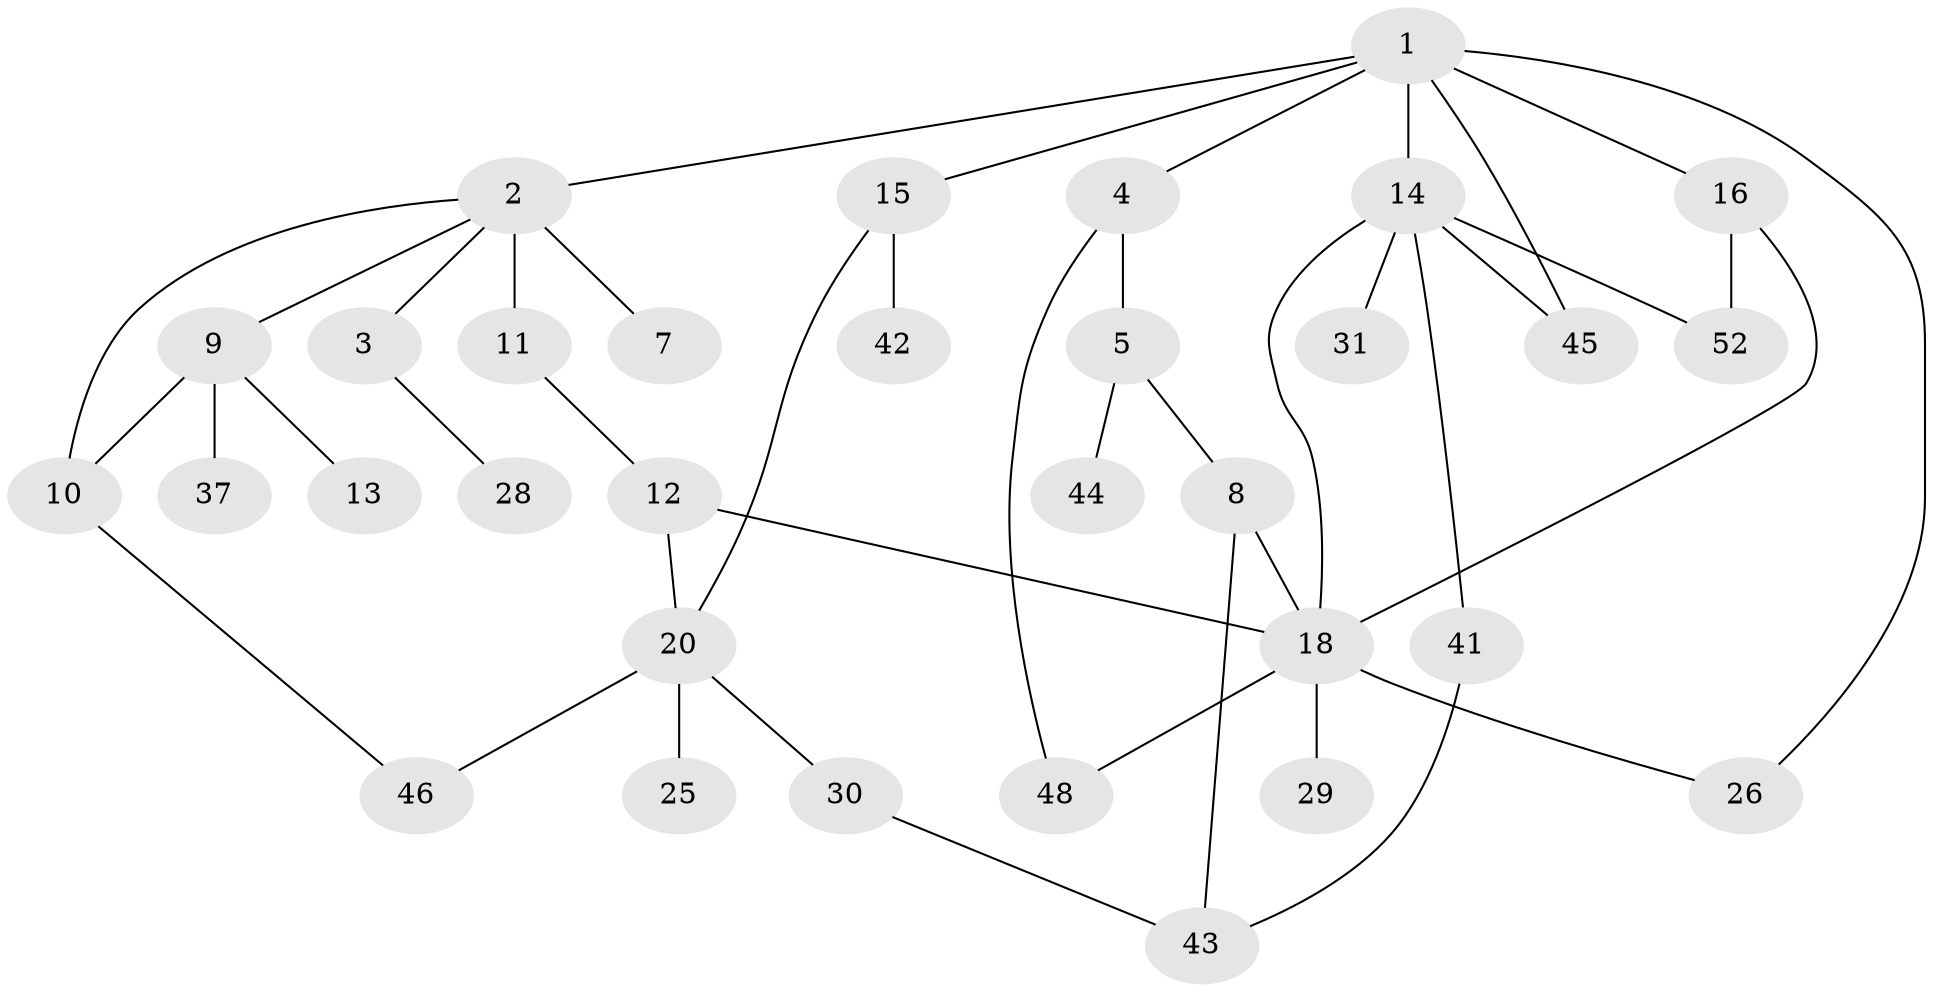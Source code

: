 // Generated by graph-tools (version 1.1) at 2025/23/03/03/25 07:23:30]
// undirected, 32 vertices, 43 edges
graph export_dot {
graph [start="1"]
  node [color=gray90,style=filled];
  1 [super="+6"];
  2 [super="+35"];
  3;
  4 [super="+33"];
  5 [super="+38"];
  7 [super="+34"];
  8 [super="+32"];
  9 [super="+21"];
  10 [super="+24"];
  11 [super="+19"];
  12 [super="+23"];
  13 [super="+36"];
  14 [super="+17"];
  15;
  16 [super="+51"];
  18 [super="+27"];
  20 [super="+22"];
  25;
  26;
  28 [super="+40"];
  29;
  30;
  31 [super="+39"];
  37;
  41;
  42 [super="+47"];
  43 [super="+54"];
  44;
  45 [super="+50"];
  46 [super="+53"];
  48 [super="+49"];
  52;
  1 -- 2 [weight=2];
  1 -- 4;
  1 -- 15;
  1 -- 26;
  1 -- 45;
  1 -- 16;
  1 -- 14 [weight=2];
  2 -- 3;
  2 -- 7;
  2 -- 9;
  2 -- 10;
  2 -- 11;
  3 -- 28;
  4 -- 5;
  4 -- 48;
  5 -- 8;
  5 -- 44;
  8 -- 43;
  8 -- 18;
  9 -- 13;
  9 -- 37;
  9 -- 10;
  10 -- 46;
  11 -- 12;
  12 -- 20;
  12 -- 18;
  14 -- 18;
  14 -- 41;
  14 -- 45;
  14 -- 52;
  14 -- 31;
  15 -- 20;
  15 -- 42;
  16 -- 18;
  16 -- 52;
  18 -- 26;
  18 -- 29;
  18 -- 48;
  20 -- 25;
  20 -- 46;
  20 -- 30;
  30 -- 43;
  41 -- 43;
}
